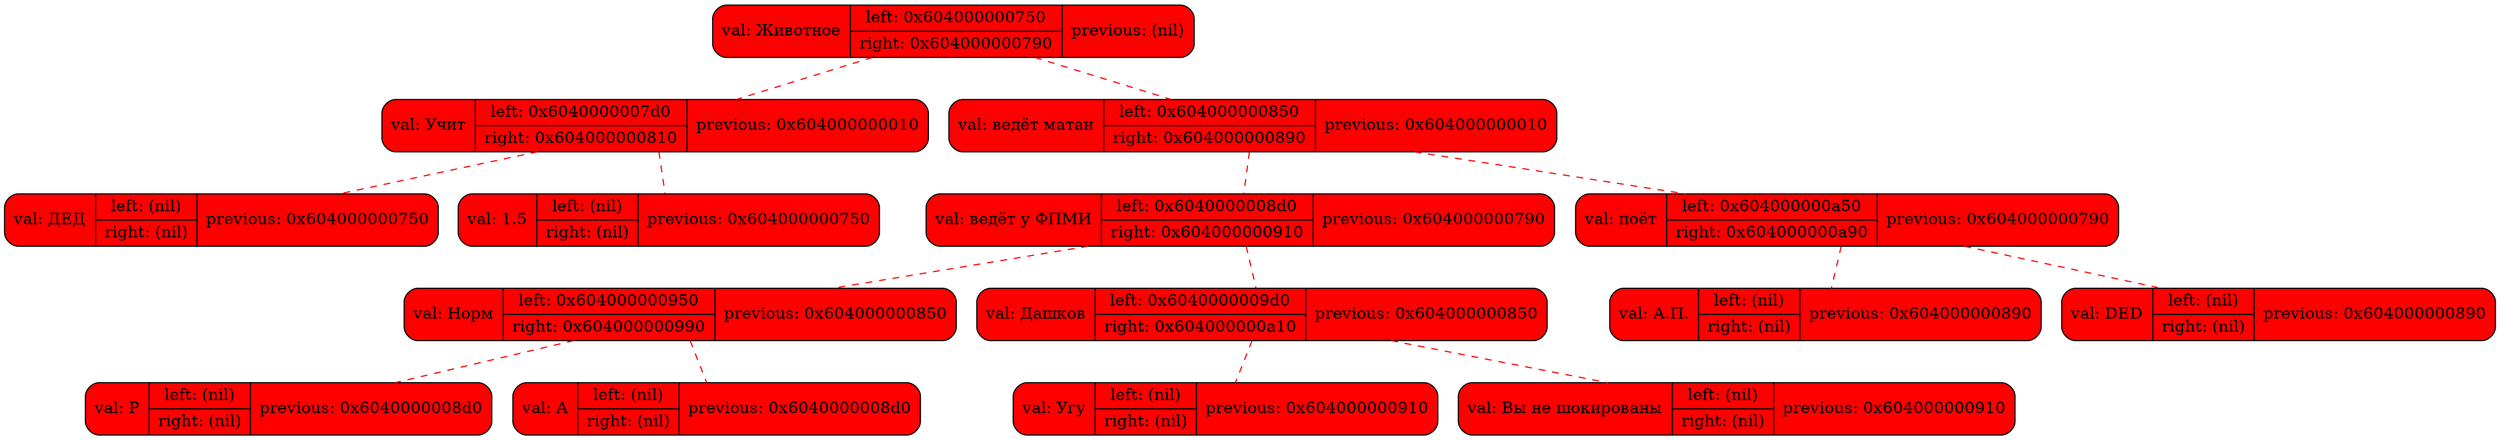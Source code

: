 digraph tree {
	rankdir=HR;
	label0x604000000010[shape=record, style="rounded, filled", fillcolor=red, label="{ {val: Животное | {left: 0x604000000750 | right: 0x604000000790} | previous: (nil) }}"];
	label0x604000000750[shape=record, style="rounded, filled", fillcolor=red, label="{ {val: Учит | {left: 0x6040000007d0 | right: 0x604000000810} | previous: 0x604000000010 }}"];
	label0x604000000010->label0x604000000750 [color="red", style="dashed",arrowhead="none"]	label0x6040000007d0[shape=record, style="rounded, filled", fillcolor=red, label="{ {val: ДЕД | {left: (nil) | right: (nil)} | previous: 0x604000000750 }}"];
	label0x604000000750->label0x6040000007d0 [color="red", style="dashed",arrowhead="none"]	label0x604000000810[shape=record, style="rounded, filled", fillcolor=red, label="{ {val: 1.5 | {left: (nil) | right: (nil)} | previous: 0x604000000750 }}"];
	label0x604000000750->label0x604000000810 [color="red", style="dashed",arrowhead="none"]	label0x604000000790[shape=record, style="rounded, filled", fillcolor=red, label="{ {val: ведёт матан | {left: 0x604000000850 | right: 0x604000000890} | previous: 0x604000000010 }}"];
	label0x604000000010->label0x604000000790 [color="red", style="dashed",arrowhead="none"]	label0x604000000850[shape=record, style="rounded, filled", fillcolor=red, label="{ {val: ведёт у ФПМИ | {left: 0x6040000008d0 | right: 0x604000000910} | previous: 0x604000000790 }}"];
	label0x604000000790->label0x604000000850 [color="red", style="dashed",arrowhead="none"]	label0x6040000008d0[shape=record, style="rounded, filled", fillcolor=red, label="{ {val: Норм | {left: 0x604000000950 | right: 0x604000000990} | previous: 0x604000000850 }}"];
	label0x604000000850->label0x6040000008d0 [color="red", style="dashed",arrowhead="none"]	label0x604000000950[shape=record, style="rounded, filled", fillcolor=red, label="{ {val: Р | {left: (nil) | right: (nil)} | previous: 0x6040000008d0 }}"];
	label0x6040000008d0->label0x604000000950 [color="red", style="dashed",arrowhead="none"]	label0x604000000990[shape=record, style="rounded, filled", fillcolor=red, label="{ {val: А | {left: (nil) | right: (nil)} | previous: 0x6040000008d0 }}"];
	label0x6040000008d0->label0x604000000990 [color="red", style="dashed",arrowhead="none"]	label0x604000000910[shape=record, style="rounded, filled", fillcolor=red, label="{ {val: Дашков | {left: 0x6040000009d0 | right: 0x604000000a10} | previous: 0x604000000850 }}"];
	label0x604000000850->label0x604000000910 [color="red", style="dashed",arrowhead="none"]	label0x6040000009d0[shape=record, style="rounded, filled", fillcolor=red, label="{ {val: Угу | {left: (nil) | right: (nil)} | previous: 0x604000000910 }}"];
	label0x604000000910->label0x6040000009d0 [color="red", style="dashed",arrowhead="none"]	label0x604000000a10[shape=record, style="rounded, filled", fillcolor=red, label="{ {val: Вы не шокированы | {left: (nil) | right: (nil)} | previous: 0x604000000910 }}"];
	label0x604000000910->label0x604000000a10 [color="red", style="dashed",arrowhead="none"]	label0x604000000890[shape=record, style="rounded, filled", fillcolor=red, label="{ {val: поёт | {left: 0x604000000a50 | right: 0x604000000a90} | previous: 0x604000000790 }}"];
	label0x604000000790->label0x604000000890 [color="red", style="dashed",arrowhead="none"]	label0x604000000a50[shape=record, style="rounded, filled", fillcolor=red, label="{ {val: А.П. | {left: (nil) | right: (nil)} | previous: 0x604000000890 }}"];
	label0x604000000890->label0x604000000a50 [color="red", style="dashed",arrowhead="none"]	label0x604000000a90[shape=record, style="rounded, filled", fillcolor=red, label="{ {val: DED | {left: (nil) | right: (nil)} | previous: 0x604000000890 }}"];
	label0x604000000890->label0x604000000a90 [color="red", style="dashed",arrowhead="none"]}